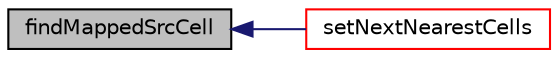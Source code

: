 digraph "findMappedSrcCell"
{
  bgcolor="transparent";
  edge [fontname="Helvetica",fontsize="10",labelfontname="Helvetica",labelfontsize="10"];
  node [fontname="Helvetica",fontsize="10",shape=record];
  rankdir="LR";
  Node1 [label="findMappedSrcCell",height=0.2,width=0.4,color="black", fillcolor="grey75", style="filled", fontcolor="black"];
  Node1 -> Node2 [dir="back",color="midnightblue",fontsize="10",style="solid",fontname="Helvetica"];
  Node2 [label="setNextNearestCells",height=0.2,width=0.4,color="red",URL="$a01446.html#a9d60b90dab6a85a666b42abd5d0b8827",tooltip="Set the next cells for the marching front algorithm. "];
}
